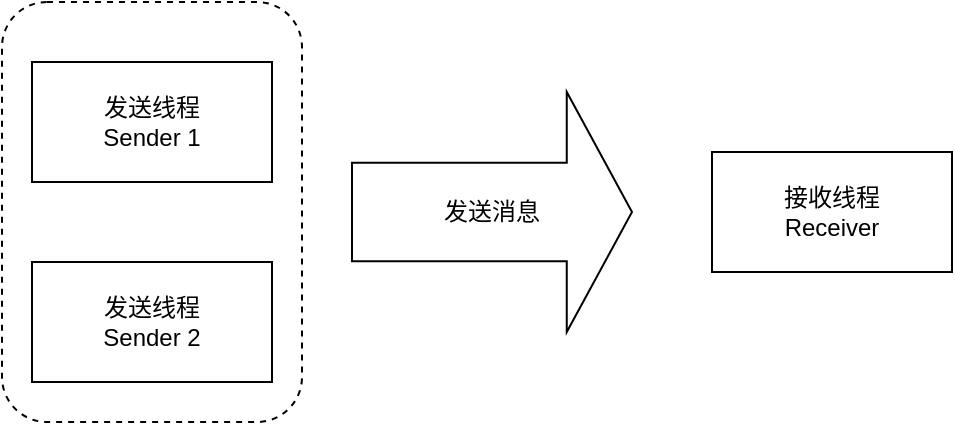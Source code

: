 <mxfile version="15.9.4" type="github">
  <diagram id="qhJl3kteqLD2XYBJskIr" name="Page-1">
    <mxGraphModel dx="780" dy="1056" grid="1" gridSize="10" guides="1" tooltips="1" connect="1" arrows="1" fold="1" page="1" pageScale="1" pageWidth="827" pageHeight="1169" math="0" shadow="0">
      <root>
        <mxCell id="0" />
        <mxCell id="1" parent="0" />
        <mxCell id="Z9EWzRWeJU4jNlitn-m5-4" value="" style="rounded=1;whiteSpace=wrap;html=1;dashed=1;fillColor=none;" vertex="1" parent="1">
          <mxGeometry x="125" y="200" width="150" height="210" as="geometry" />
        </mxCell>
        <mxCell id="Z9EWzRWeJU4jNlitn-m5-1" value="发送线程&lt;br&gt;Sender 1" style="rounded=0;whiteSpace=wrap;html=1;" vertex="1" parent="1">
          <mxGeometry x="140" y="230" width="120" height="60" as="geometry" />
        </mxCell>
        <mxCell id="Z9EWzRWeJU4jNlitn-m5-2" value="发送线程&lt;br&gt;Sender 2" style="rounded=0;whiteSpace=wrap;html=1;" vertex="1" parent="1">
          <mxGeometry x="140" y="330" width="120" height="60" as="geometry" />
        </mxCell>
        <mxCell id="Z9EWzRWeJU4jNlitn-m5-7" value="发送消息" style="shape=singleArrow;whiteSpace=wrap;html=1;fillColor=none;arrowWidth=0.411;arrowSize=0.233;" vertex="1" parent="1">
          <mxGeometry x="300" y="245" width="140" height="120" as="geometry" />
        </mxCell>
        <mxCell id="Z9EWzRWeJU4jNlitn-m5-10" value="接收线程&lt;br&gt;Receiver" style="rounded=0;whiteSpace=wrap;html=1;" vertex="1" parent="1">
          <mxGeometry x="480" y="275" width="120" height="60" as="geometry" />
        </mxCell>
      </root>
    </mxGraphModel>
  </diagram>
</mxfile>
